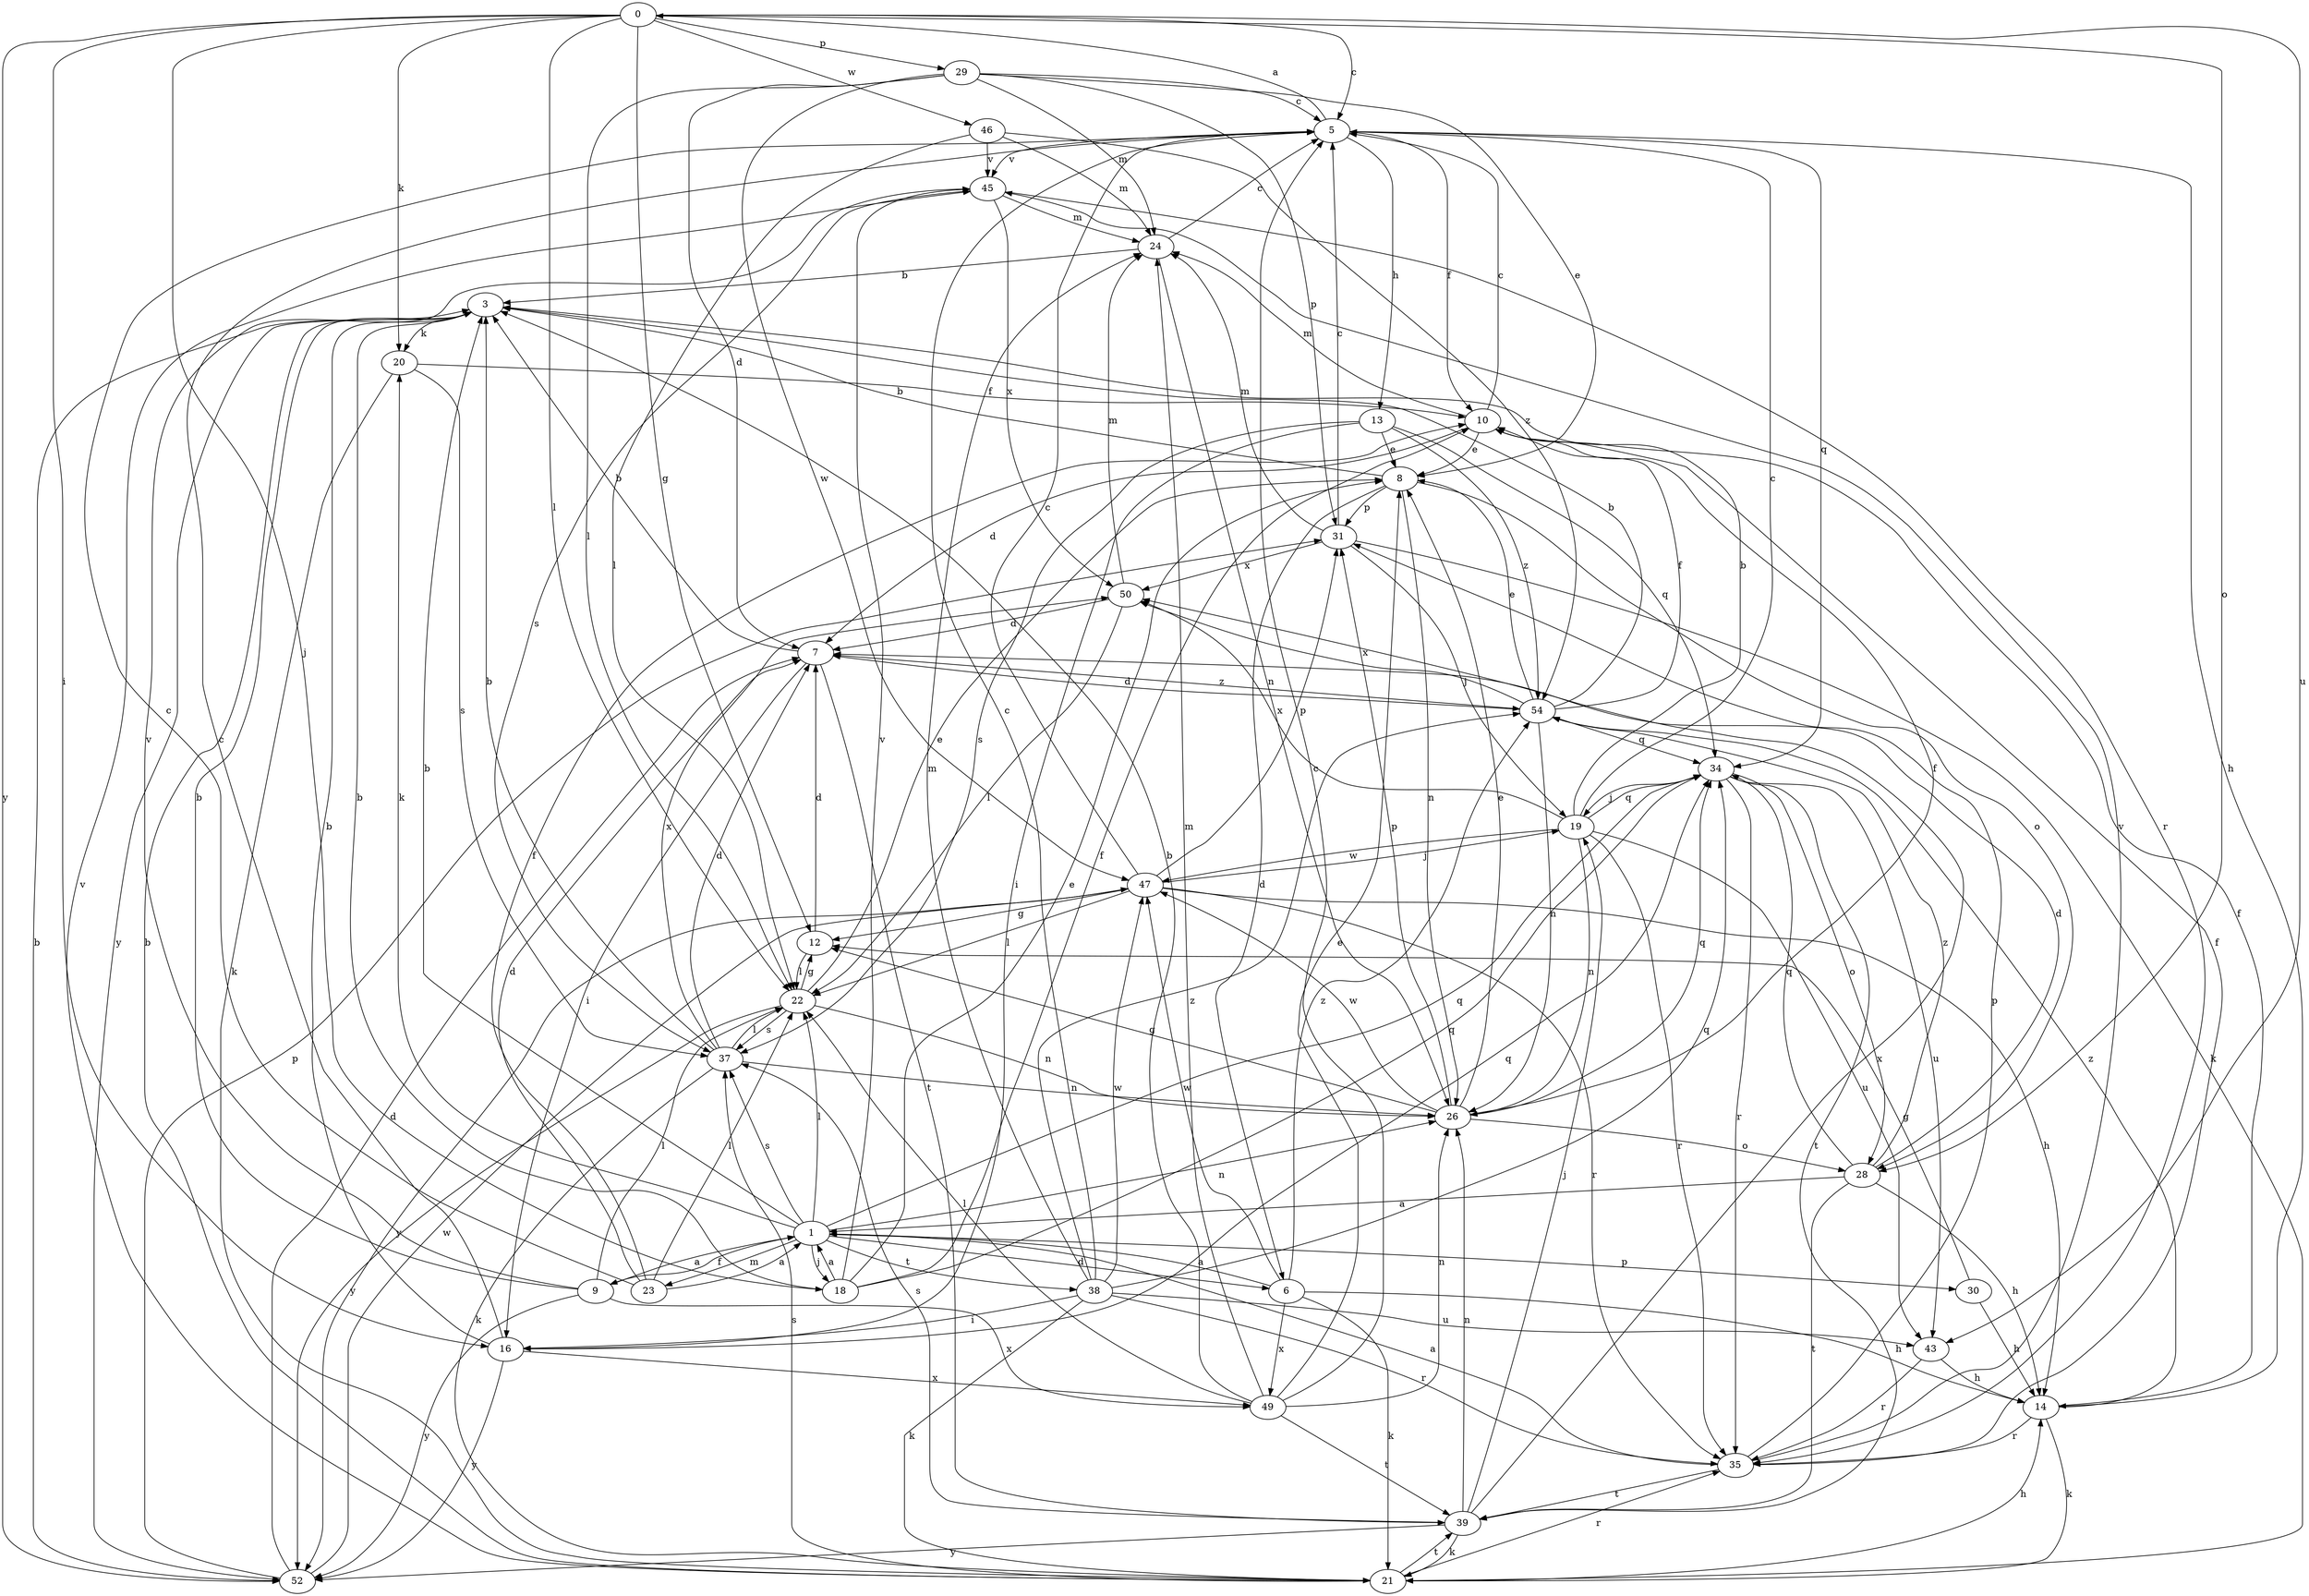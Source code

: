 strict digraph  {
0;
1;
3;
5;
6;
7;
8;
9;
10;
12;
13;
14;
16;
18;
19;
20;
21;
22;
23;
24;
26;
28;
29;
30;
31;
34;
35;
37;
38;
39;
43;
45;
46;
47;
49;
50;
52;
54;
0 -> 5  [label=c];
0 -> 12  [label=g];
0 -> 16  [label=i];
0 -> 18  [label=j];
0 -> 20  [label=k];
0 -> 22  [label=l];
0 -> 28  [label=o];
0 -> 29  [label=p];
0 -> 43  [label=u];
0 -> 46  [label=w];
0 -> 52  [label=y];
1 -> 3  [label=b];
1 -> 6  [label=d];
1 -> 9  [label=f];
1 -> 18  [label=j];
1 -> 20  [label=k];
1 -> 22  [label=l];
1 -> 23  [label=m];
1 -> 26  [label=n];
1 -> 30  [label=p];
1 -> 34  [label=q];
1 -> 37  [label=s];
1 -> 38  [label=t];
3 -> 20  [label=k];
3 -> 52  [label=y];
5 -> 0  [label=a];
5 -> 10  [label=f];
5 -> 13  [label=h];
5 -> 14  [label=h];
5 -> 34  [label=q];
5 -> 45  [label=v];
6 -> 1  [label=a];
6 -> 14  [label=h];
6 -> 21  [label=k];
6 -> 47  [label=w];
6 -> 49  [label=x];
6 -> 54  [label=z];
7 -> 3  [label=b];
7 -> 16  [label=i];
7 -> 39  [label=t];
7 -> 54  [label=z];
8 -> 3  [label=b];
8 -> 6  [label=d];
8 -> 26  [label=n];
8 -> 28  [label=o];
8 -> 31  [label=p];
9 -> 1  [label=a];
9 -> 3  [label=b];
9 -> 22  [label=l];
9 -> 45  [label=v];
9 -> 49  [label=x];
9 -> 52  [label=y];
10 -> 5  [label=c];
10 -> 7  [label=d];
10 -> 8  [label=e];
10 -> 24  [label=m];
12 -> 7  [label=d];
12 -> 22  [label=l];
13 -> 8  [label=e];
13 -> 16  [label=i];
13 -> 34  [label=q];
13 -> 37  [label=s];
13 -> 54  [label=z];
14 -> 10  [label=f];
14 -> 21  [label=k];
14 -> 35  [label=r];
14 -> 54  [label=z];
16 -> 3  [label=b];
16 -> 5  [label=c];
16 -> 34  [label=q];
16 -> 49  [label=x];
16 -> 52  [label=y];
18 -> 1  [label=a];
18 -> 3  [label=b];
18 -> 8  [label=e];
18 -> 10  [label=f];
18 -> 34  [label=q];
18 -> 45  [label=v];
19 -> 3  [label=b];
19 -> 5  [label=c];
19 -> 26  [label=n];
19 -> 34  [label=q];
19 -> 35  [label=r];
19 -> 43  [label=u];
19 -> 47  [label=w];
19 -> 50  [label=x];
20 -> 10  [label=f];
20 -> 21  [label=k];
20 -> 37  [label=s];
21 -> 3  [label=b];
21 -> 14  [label=h];
21 -> 35  [label=r];
21 -> 37  [label=s];
21 -> 39  [label=t];
21 -> 45  [label=v];
22 -> 8  [label=e];
22 -> 12  [label=g];
22 -> 26  [label=n];
22 -> 37  [label=s];
22 -> 52  [label=y];
23 -> 1  [label=a];
23 -> 5  [label=c];
23 -> 7  [label=d];
23 -> 10  [label=f];
23 -> 22  [label=l];
24 -> 3  [label=b];
24 -> 5  [label=c];
24 -> 26  [label=n];
26 -> 8  [label=e];
26 -> 10  [label=f];
26 -> 12  [label=g];
26 -> 28  [label=o];
26 -> 31  [label=p];
26 -> 34  [label=q];
26 -> 47  [label=w];
28 -> 1  [label=a];
28 -> 7  [label=d];
28 -> 14  [label=h];
28 -> 34  [label=q];
28 -> 39  [label=t];
28 -> 54  [label=z];
29 -> 5  [label=c];
29 -> 7  [label=d];
29 -> 8  [label=e];
29 -> 22  [label=l];
29 -> 24  [label=m];
29 -> 31  [label=p];
29 -> 47  [label=w];
30 -> 12  [label=g];
30 -> 14  [label=h];
31 -> 5  [label=c];
31 -> 19  [label=j];
31 -> 21  [label=k];
31 -> 24  [label=m];
31 -> 50  [label=x];
34 -> 19  [label=j];
34 -> 28  [label=o];
34 -> 35  [label=r];
34 -> 39  [label=t];
34 -> 43  [label=u];
35 -> 1  [label=a];
35 -> 10  [label=f];
35 -> 31  [label=p];
35 -> 39  [label=t];
35 -> 45  [label=v];
37 -> 3  [label=b];
37 -> 7  [label=d];
37 -> 21  [label=k];
37 -> 22  [label=l];
37 -> 26  [label=n];
37 -> 50  [label=x];
38 -> 5  [label=c];
38 -> 16  [label=i];
38 -> 21  [label=k];
38 -> 24  [label=m];
38 -> 34  [label=q];
38 -> 35  [label=r];
38 -> 43  [label=u];
38 -> 47  [label=w];
38 -> 54  [label=z];
39 -> 19  [label=j];
39 -> 21  [label=k];
39 -> 26  [label=n];
39 -> 37  [label=s];
39 -> 50  [label=x];
39 -> 52  [label=y];
43 -> 14  [label=h];
43 -> 35  [label=r];
45 -> 24  [label=m];
45 -> 35  [label=r];
45 -> 37  [label=s];
45 -> 50  [label=x];
46 -> 22  [label=l];
46 -> 24  [label=m];
46 -> 45  [label=v];
46 -> 54  [label=z];
47 -> 5  [label=c];
47 -> 12  [label=g];
47 -> 14  [label=h];
47 -> 19  [label=j];
47 -> 22  [label=l];
47 -> 31  [label=p];
47 -> 35  [label=r];
47 -> 52  [label=y];
49 -> 3  [label=b];
49 -> 5  [label=c];
49 -> 8  [label=e];
49 -> 22  [label=l];
49 -> 24  [label=m];
49 -> 26  [label=n];
49 -> 39  [label=t];
50 -> 7  [label=d];
50 -> 22  [label=l];
50 -> 24  [label=m];
52 -> 3  [label=b];
52 -> 7  [label=d];
52 -> 31  [label=p];
52 -> 47  [label=w];
54 -> 3  [label=b];
54 -> 7  [label=d];
54 -> 8  [label=e];
54 -> 10  [label=f];
54 -> 26  [label=n];
54 -> 34  [label=q];
54 -> 50  [label=x];
}
